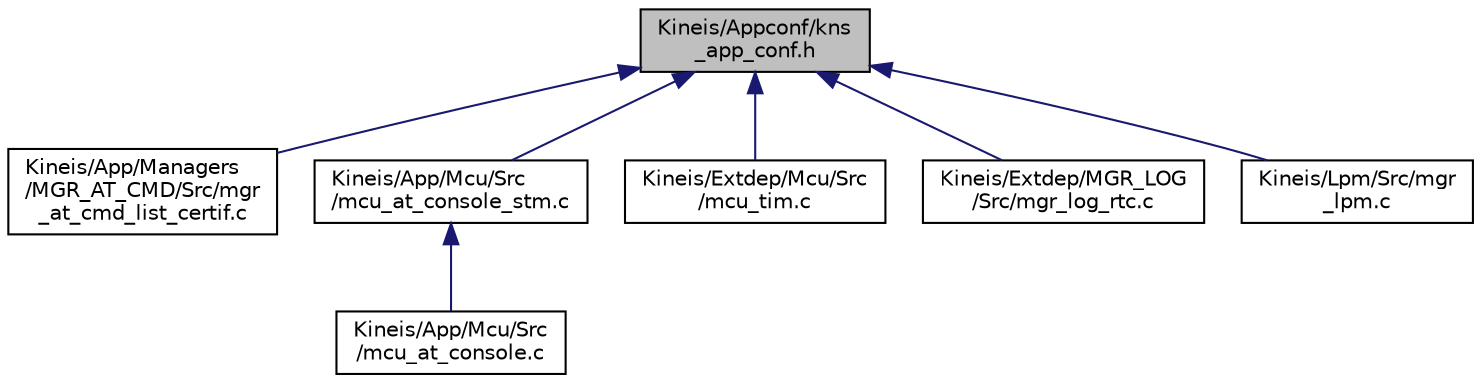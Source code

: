 digraph "Kineis/Appconf/kns_app_conf.h"
{
 // INTERACTIVE_SVG=YES
 // LATEX_PDF_SIZE
  edge [fontname="Helvetica",fontsize="10",labelfontname="Helvetica",labelfontsize="10"];
  node [fontname="Helvetica",fontsize="10",shape=record];
  Node1 [label="Kineis/Appconf/kns\l_app_conf.h",height=0.2,width=0.4,color="black", fillcolor="grey75", style="filled", fontcolor="black",tooltip="Kineis Application configurations depending on platform used."];
  Node1 -> Node2 [dir="back",color="midnightblue",fontsize="10",style="solid",fontname="Helvetica"];
  Node2 [label="Kineis/App/Managers\l/MGR_AT_CMD/Src/mgr\l_at_cmd_list_certif.c",height=0.2,width=0.4,color="black", fillcolor="white", style="filled",URL="$d2/d04/mgr__at__cmd__list__certif_8c.html",tooltip="subset of AT commands concerning specifics for certification"];
  Node1 -> Node3 [dir="back",color="midnightblue",fontsize="10",style="solid",fontname="Helvetica"];
  Node3 [label="Kineis/App/Mcu/Src\l/mcu_at_console_stm.c",height=0.2,width=0.4,color="black", fillcolor="white", style="filled",URL="$d8/d3c/mcu__at__console__stm_8c.html",tooltip=" "];
  Node3 -> Node4 [dir="back",color="midnightblue",fontsize="10",style="solid",fontname="Helvetica"];
  Node4 [label="Kineis/App/Mcu/Src\l/mcu_at_console.c",height=0.2,width=0.4,color="black", fillcolor="white", style="filled",URL="$dd/ddf/mcu__at__console_8c.html",tooltip="MCU wrapper for AT CMD console."];
  Node1 -> Node5 [dir="back",color="midnightblue",fontsize="10",style="solid",fontname="Helvetica"];
  Node5 [label="Kineis/Extdep/Mcu/Src\l/mcu_tim.c",height=0.2,width=0.4,color="black", fillcolor="white", style="filled",URL="$dd/d3f/mcu__tim_8c.html",tooltip="MCU wrappers for timer or non-blocking delays used by Kineis stack."];
  Node1 -> Node6 [dir="back",color="midnightblue",fontsize="10",style="solid",fontname="Helvetica"];
  Node6 [label="Kineis/Extdep/MGR_LOG\l/Src/mgr_log_rtc.c",height=0.2,width=0.4,color="black", fillcolor="white", style="filled",URL="$dc/d4f/mgr__log__rtc_8c.html",tooltip="This file contains log routine concerning RTC. There is a dependency on HAL RTC."];
  Node1 -> Node7 [dir="back",color="midnightblue",fontsize="10",style="solid",fontname="Helvetica"];
  Node7 [label="Kineis/Lpm/Src/mgr\l_lpm.c",height=0.2,width=0.4,color="black", fillcolor="white", style="filled",URL="$dd/d8d/mgr__lpm_8c.html",tooltip="low power mode manager is in charge to collect all low power needs from 'clients' and setup the corre..."];
}
